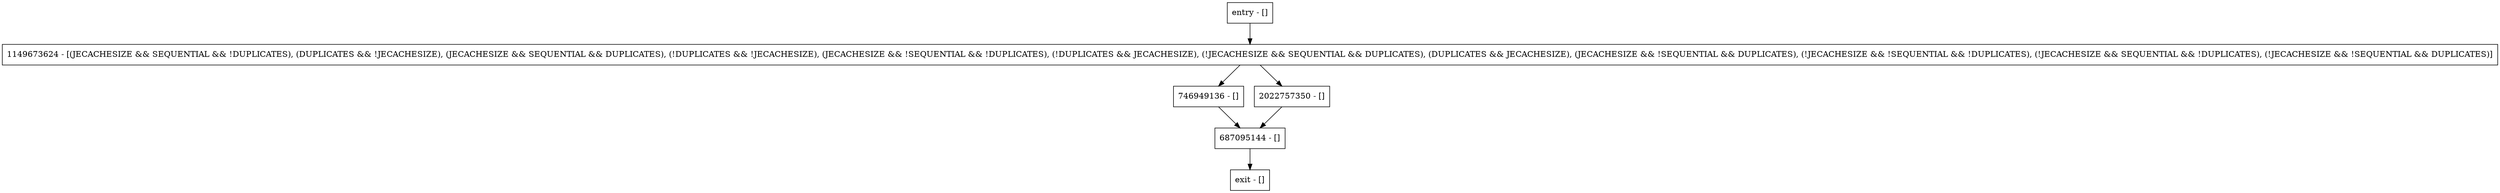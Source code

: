 digraph isExpirationInHours {
node [shape=record];
entry [label="entry - []"];
exit [label="exit - []"];
746949136 [label="746949136 - []"];
687095144 [label="687095144 - []"];
1149673624 [label="1149673624 - [(JECACHESIZE && SEQUENTIAL && !DUPLICATES), (DUPLICATES && !JECACHESIZE), (JECACHESIZE && SEQUENTIAL && DUPLICATES), (!DUPLICATES && !JECACHESIZE), (JECACHESIZE && !SEQUENTIAL && !DUPLICATES), (!DUPLICATES && JECACHESIZE), (!JECACHESIZE && SEQUENTIAL && DUPLICATES), (DUPLICATES && JECACHESIZE), (JECACHESIZE && !SEQUENTIAL && DUPLICATES), (!JECACHESIZE && !SEQUENTIAL && !DUPLICATES), (!JECACHESIZE && SEQUENTIAL && !DUPLICATES), (!JECACHESIZE && !SEQUENTIAL && DUPLICATES)]"];
2022757350 [label="2022757350 - []"];
entry;
exit;
entry -> 1149673624;
746949136 -> 687095144;
687095144 -> exit;
1149673624 -> 746949136;
1149673624 -> 2022757350;
2022757350 -> 687095144;
}
